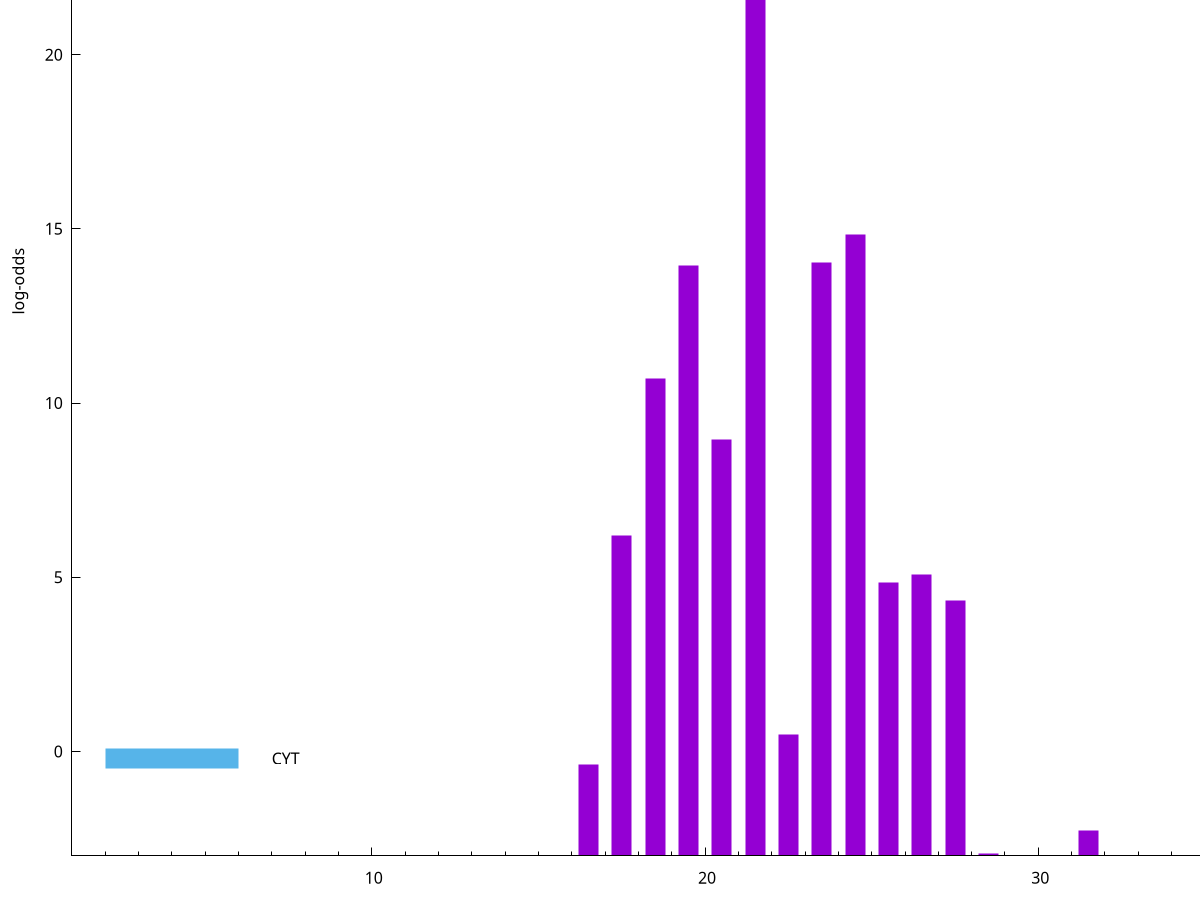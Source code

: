 set title "LipoP predictions for SRR3467249.gff"
set size 2., 1.4
set xrange [1:70] 
set mxtics 10
set yrange [-3:30]
set y2range [0:33]
set ylabel "log-odds"
set term postscript eps color solid "Helvetica" 30
set output "SRR3467249.gff48.eps"
set arrow from 2,23.8596 to 6,23.8596 nohead lt 1 lw 20
set label "SpI" at 7,23.8596
set arrow from 2,-0.200913 to 6,-0.200913 nohead lt 3 lw 20
set label "CYT" at 7,-0.200913
set arrow from 2,23.8596 to 6,23.8596 nohead lt 1 lw 20
set label "SpI" at 7,23.8596
# NOTE: The scores below are the log-odds scores with the threshold
# NOTE: subtracted (a hack to make gnuplot make the histogram all
# NOTE: look nice).
plot "-" axes x1y2 title "" with impulses lt 1 lw 20
21.500000 26.853500
24.500000 17.835200
23.500000 17.035600
19.500000 16.953300
18.500000 13.697600
20.500000 11.947650
17.500000 9.200580
26.500000 8.079330
25.500000 7.856310
27.500000 7.338500
22.500000 3.484462
16.500000 2.637329
31.500000 0.717010
28.500000 0.069050
e
exit
